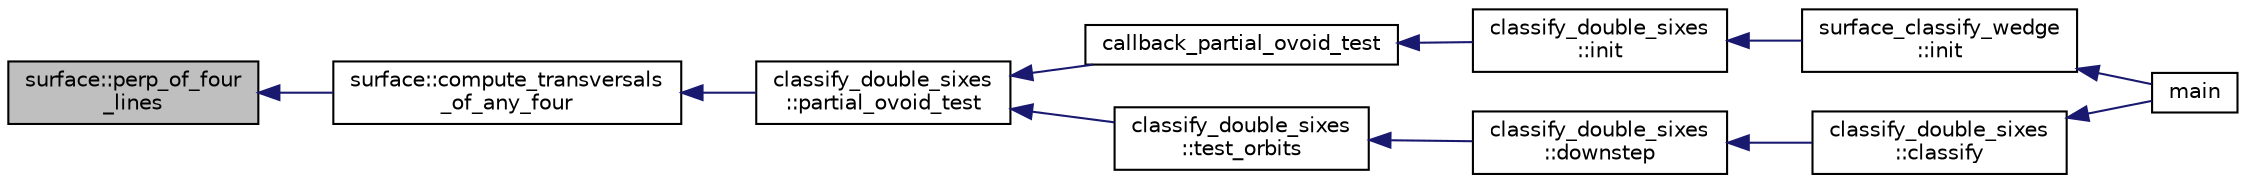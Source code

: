 digraph "surface::perp_of_four_lines"
{
  edge [fontname="Helvetica",fontsize="10",labelfontname="Helvetica",labelfontsize="10"];
  node [fontname="Helvetica",fontsize="10",shape=record];
  rankdir="LR";
  Node4442 [label="surface::perp_of_four\l_lines",height=0.2,width=0.4,color="black", fillcolor="grey75", style="filled", fontcolor="black"];
  Node4442 -> Node4443 [dir="back",color="midnightblue",fontsize="10",style="solid",fontname="Helvetica"];
  Node4443 [label="surface::compute_transversals\l_of_any_four",height=0.2,width=0.4,color="black", fillcolor="white", style="filled",URL="$d5/d88/classsurface.html#a8023ace5ba7640932b77f1d54a792614"];
  Node4443 -> Node4444 [dir="back",color="midnightblue",fontsize="10",style="solid",fontname="Helvetica"];
  Node4444 [label="classify_double_sixes\l::partial_ovoid_test",height=0.2,width=0.4,color="black", fillcolor="white", style="filled",URL="$dd/d23/classclassify__double__sixes.html#a9535ae3adb2856d9a819b204b5fcdd51"];
  Node4444 -> Node4445 [dir="back",color="midnightblue",fontsize="10",style="solid",fontname="Helvetica"];
  Node4445 [label="callback_partial_ovoid_test",height=0.2,width=0.4,color="black", fillcolor="white", style="filled",URL="$d5/de0/top__level__global_8_c.html#a727820f93ffbddb54e384905b4661761"];
  Node4445 -> Node4446 [dir="back",color="midnightblue",fontsize="10",style="solid",fontname="Helvetica"];
  Node4446 [label="classify_double_sixes\l::init",height=0.2,width=0.4,color="black", fillcolor="white", style="filled",URL="$dd/d23/classclassify__double__sixes.html#a8c5c41d5124b35379d626480ff225f7b"];
  Node4446 -> Node4447 [dir="back",color="midnightblue",fontsize="10",style="solid",fontname="Helvetica"];
  Node4447 [label="surface_classify_wedge\l::init",height=0.2,width=0.4,color="black", fillcolor="white", style="filled",URL="$d7/d5c/classsurface__classify__wedge.html#a43302106663b307aa8274a5112a7010a"];
  Node4447 -> Node4448 [dir="back",color="midnightblue",fontsize="10",style="solid",fontname="Helvetica"];
  Node4448 [label="main",height=0.2,width=0.4,color="black", fillcolor="white", style="filled",URL="$df/df8/surface__classify_8_c.html#a217dbf8b442f20279ea00b898af96f52"];
  Node4444 -> Node4449 [dir="back",color="midnightblue",fontsize="10",style="solid",fontname="Helvetica"];
  Node4449 [label="classify_double_sixes\l::test_orbits",height=0.2,width=0.4,color="black", fillcolor="white", style="filled",URL="$dd/d23/classclassify__double__sixes.html#abbdf82332e2bd681f4afb1b21fa85bed"];
  Node4449 -> Node4450 [dir="back",color="midnightblue",fontsize="10",style="solid",fontname="Helvetica"];
  Node4450 [label="classify_double_sixes\l::downstep",height=0.2,width=0.4,color="black", fillcolor="white", style="filled",URL="$dd/d23/classclassify__double__sixes.html#aed4b1460612fe2fd5b4e4611e83b2806"];
  Node4450 -> Node4451 [dir="back",color="midnightblue",fontsize="10",style="solid",fontname="Helvetica"];
  Node4451 [label="classify_double_sixes\l::classify",height=0.2,width=0.4,color="black", fillcolor="white", style="filled",URL="$dd/d23/classclassify__double__sixes.html#aa22b7c156d68376a603743c8b43a58ef"];
  Node4451 -> Node4448 [dir="back",color="midnightblue",fontsize="10",style="solid",fontname="Helvetica"];
}
